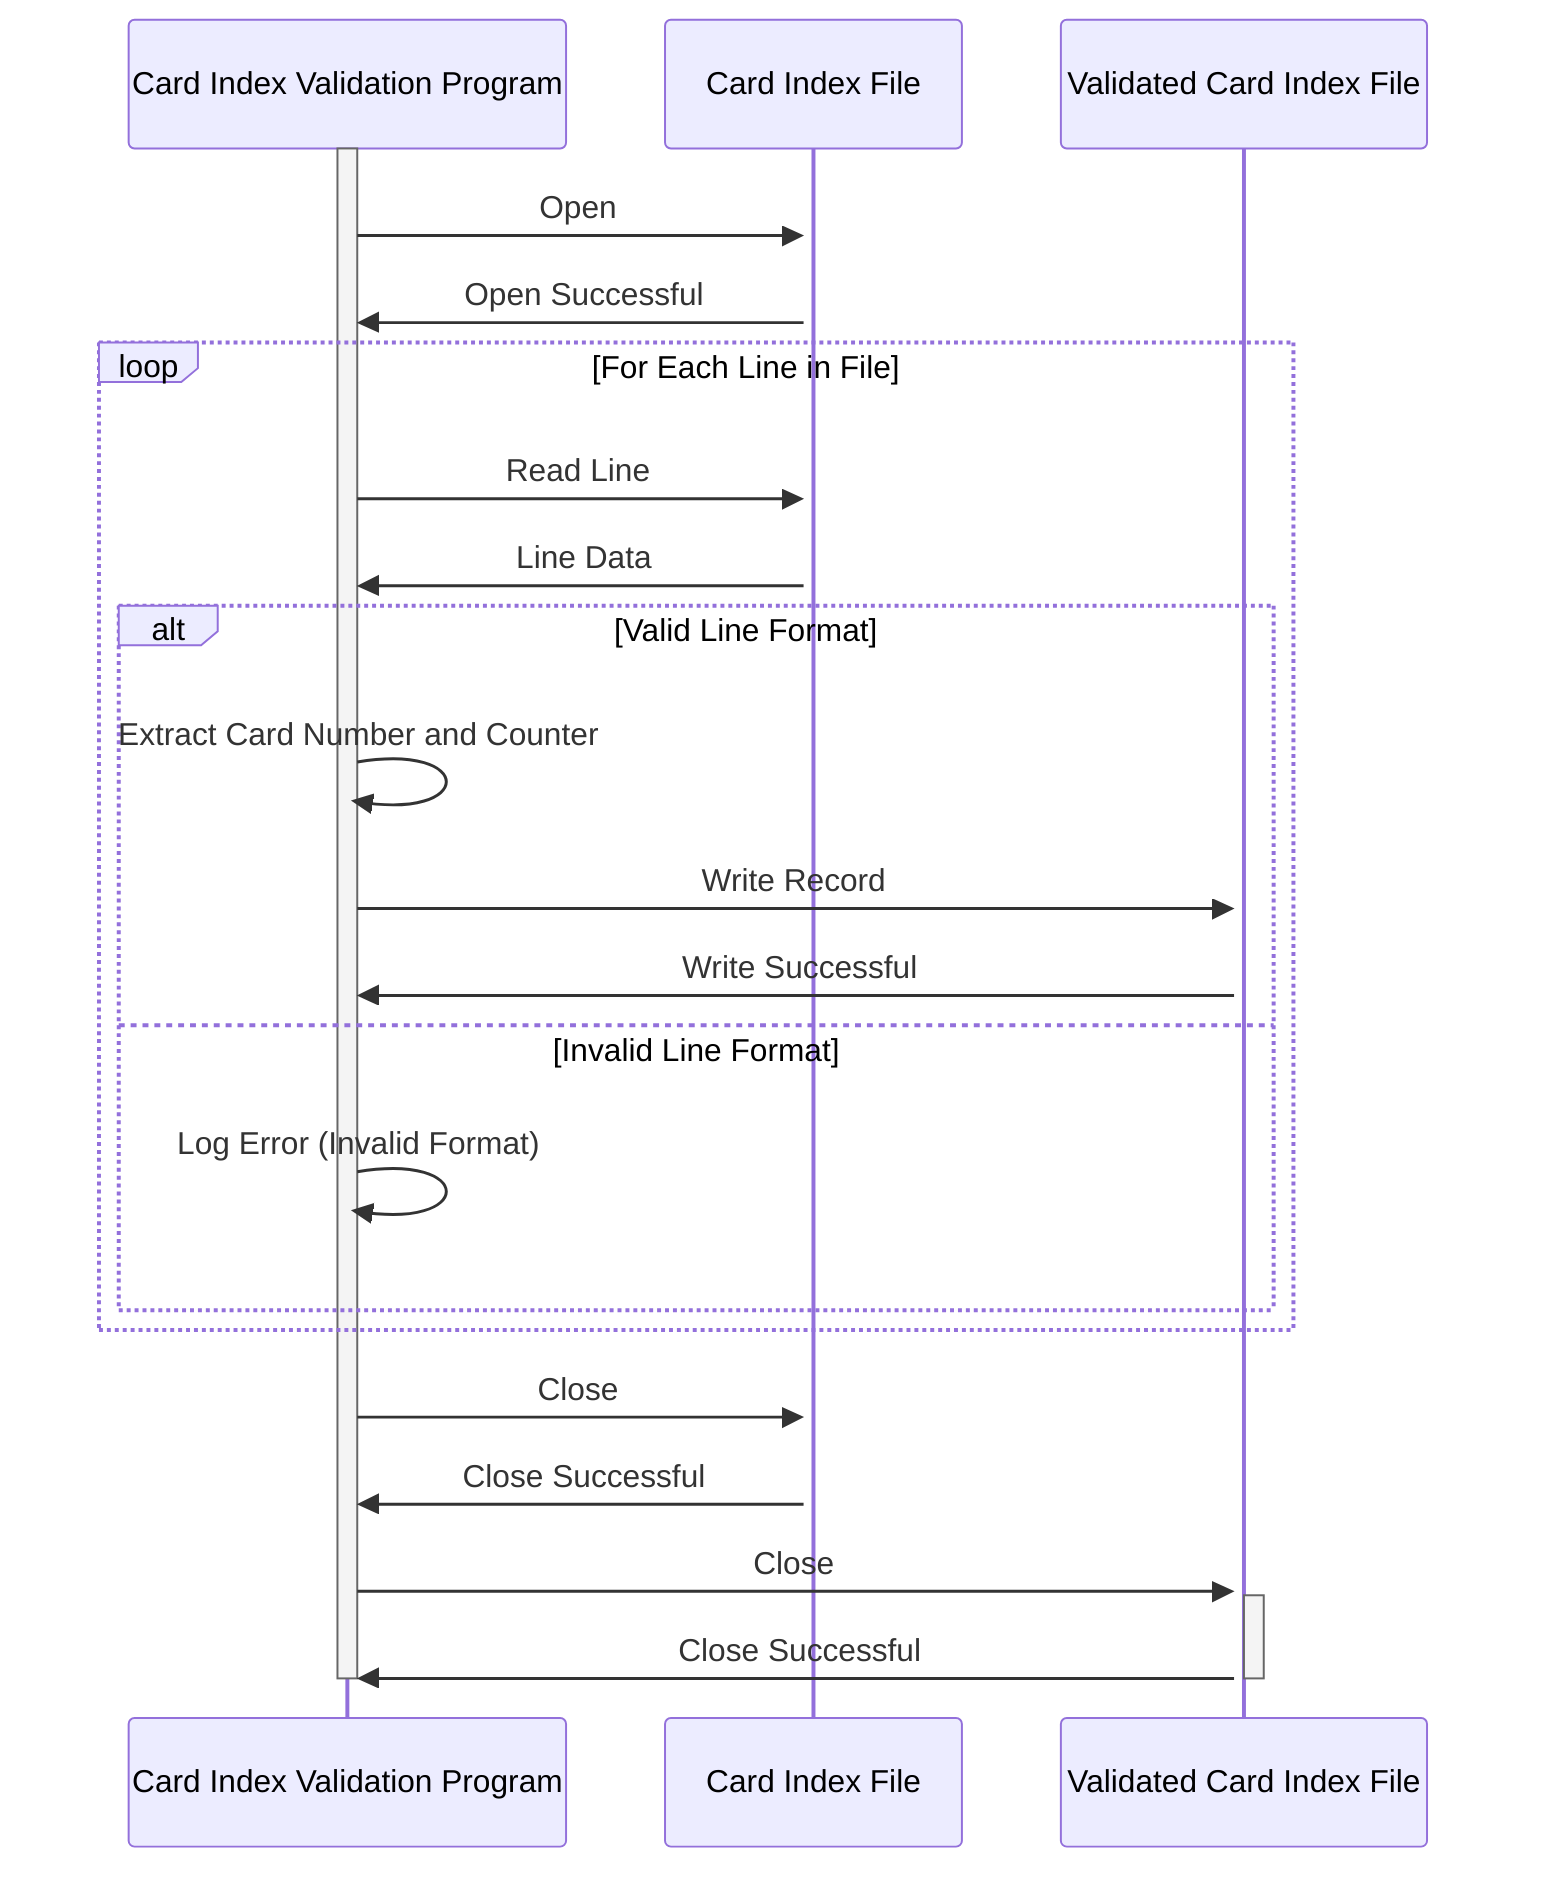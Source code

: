 sequenceDiagram
    participant Card Index Validation Program
    participant Card Index File
    participant Validated Card Index File

    activate Card Index Validation Program
    Card Index Validation Program->>+Card Index File: Open
    Card Index File->>Card Index Validation Program: Open Successful
    
    loop For Each Line in File
        Card Index Validation Program->>+Card Index File: Read Line
        Card Index File->>Card Index Validation Program: Line Data
        alt Valid Line Format
            Card Index Validation Program->>Card Index Validation Program: Extract Card Number and Counter
            Card Index Validation Program->>+Validated Card Index File: Write Record
            Validated Card Index File->>Card Index Validation Program: Write Successful
        else Invalid Line Format
            Card Index Validation Program->>Card Index Validation Program: Log Error (Invalid Format)
        end
    end

    Card Index Validation Program->>+Card Index File: Close
    Card Index File->>Card Index Validation Program: Close Successful
    Card Index Validation Program->>+Validated Card Index File: Close
    Validated Card Index File->>-Card Index Validation Program: Close Successful
    deactivate Card Index Validation Program